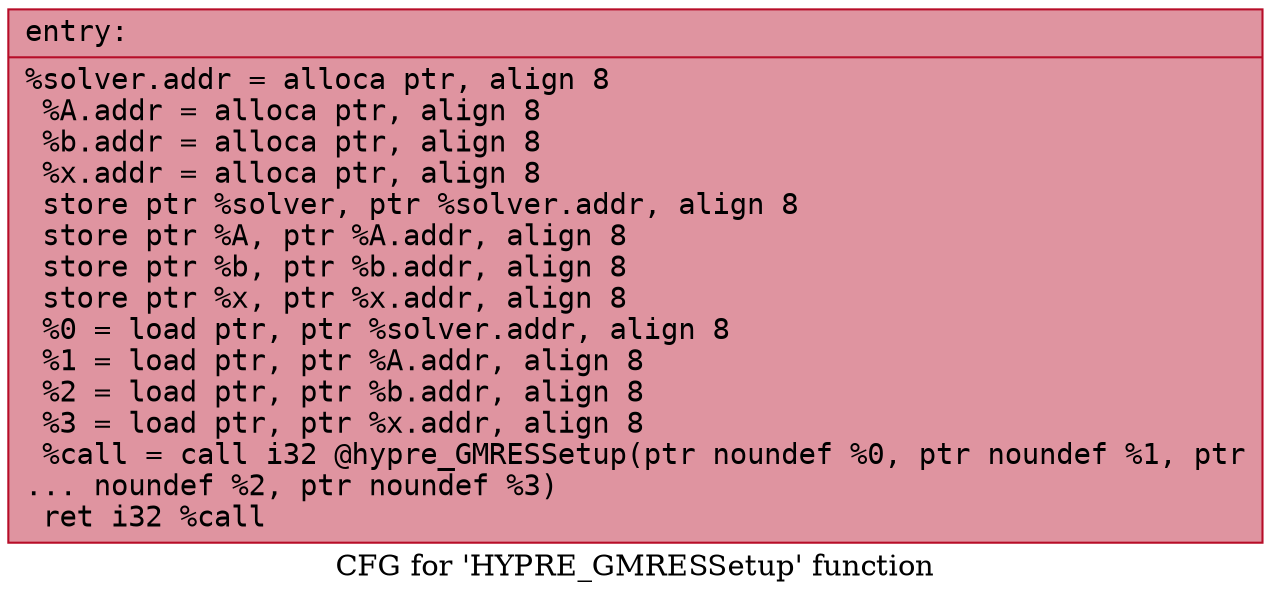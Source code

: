 digraph "CFG for 'HYPRE_GMRESSetup' function" {
	label="CFG for 'HYPRE_GMRESSetup' function";

	Node0x561d3dbe19e0 [shape=record,color="#b70d28ff", style=filled, fillcolor="#b70d2870" fontname="Courier",label="{entry:\l|  %solver.addr = alloca ptr, align 8\l  %A.addr = alloca ptr, align 8\l  %b.addr = alloca ptr, align 8\l  %x.addr = alloca ptr, align 8\l  store ptr %solver, ptr %solver.addr, align 8\l  store ptr %A, ptr %A.addr, align 8\l  store ptr %b, ptr %b.addr, align 8\l  store ptr %x, ptr %x.addr, align 8\l  %0 = load ptr, ptr %solver.addr, align 8\l  %1 = load ptr, ptr %A.addr, align 8\l  %2 = load ptr, ptr %b.addr, align 8\l  %3 = load ptr, ptr %x.addr, align 8\l  %call = call i32 @hypre_GMRESSetup(ptr noundef %0, ptr noundef %1, ptr\l... noundef %2, ptr noundef %3)\l  ret i32 %call\l}"];
}
